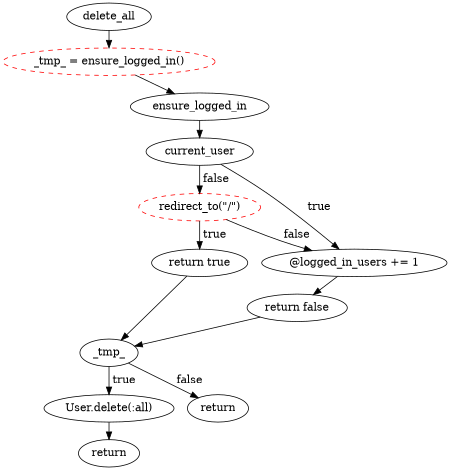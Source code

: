 digraph G {
size="3,100";
fontsize=20;
ranksep=.3;
compound=true;
subgraph delete_graph
{
delete [label="delete_all"];
ensure_logged_in_call [label="_tmp_ = ensure_logged_in()", color=red, style=dashed];
branch [label="_tmp_"];		      
actually_delete_all [label="User.delete(:all)"];
return_1 [label="return"];
return_2 [label="return"];
};

subgraph ensure_loggedn_in
{
ensure_logged_in [label="ensure_logged_in"];
is_current_user [label="current_user"];
redirect_to [label="redirect_to(\"/\")", color=red, style=dashed];
return_false [label="return true"];
increment [label="@logged_in_users += 1"];
return_true [label="return false"];
};

delete -> ensure_logged_in_call;
ensure_logged_in_call -> branch [weight=8, style=invis];
branch -> return_1 [label=" false"];
branch -> actually_delete_all [label=" true",weight=8];
actually_delete_all -> return_2 [label=""];

ensure_logged_in_call -> ensure_logged_in;
ensure_logged_in -> is_current_user [weight=8];
is_current_user -> redirect_to[label=" false", weight=8];
redirect_to -> return_false [label=" true", weight=8];
redirect_to -> increment [label=" false"]; 
return_false -> branch;
is_current_user -> increment [label=" true"];
increment -> return_true [label=""];
return_true -> branch [label=""];

}